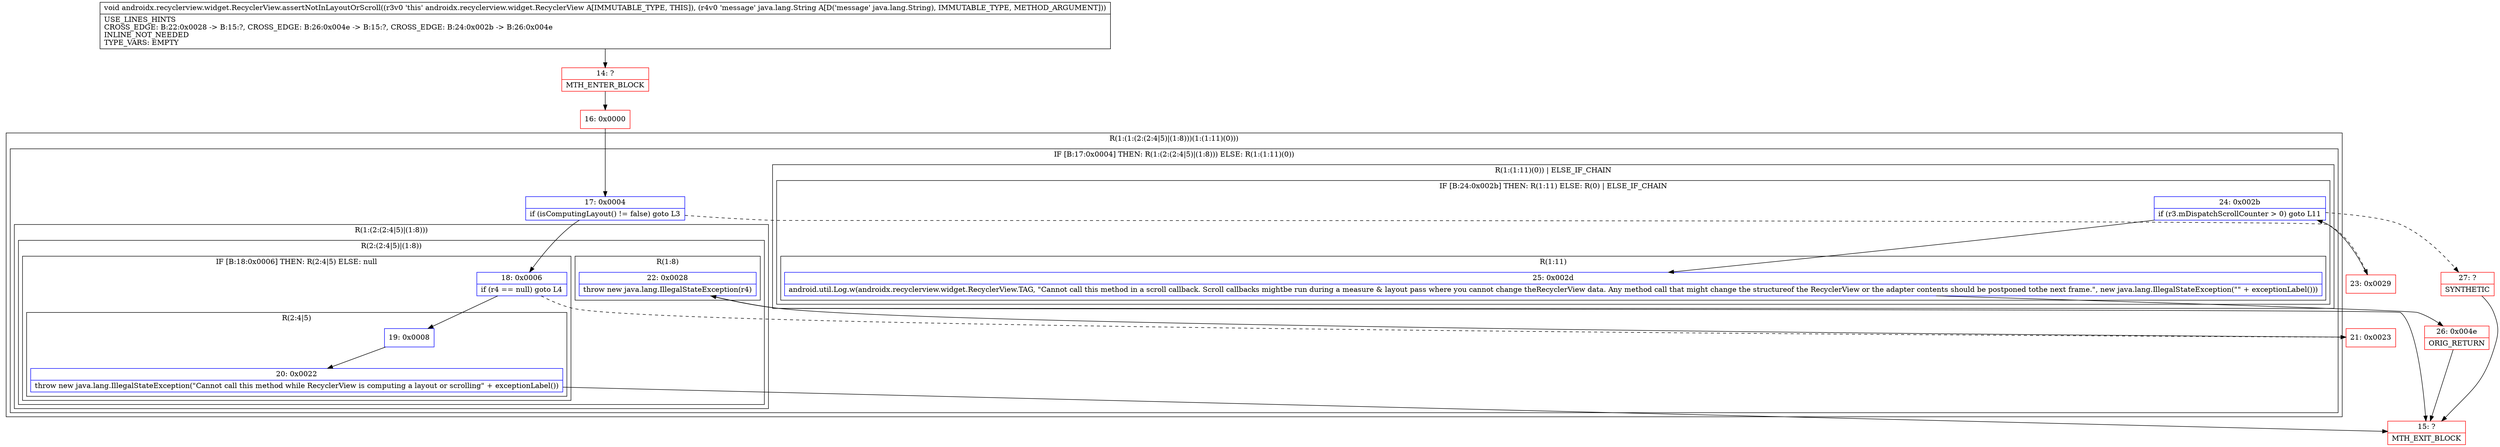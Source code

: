 digraph "CFG forandroidx.recyclerview.widget.RecyclerView.assertNotInLayoutOrScroll(Ljava\/lang\/String;)V" {
subgraph cluster_Region_413813505 {
label = "R(1:(1:(2:(2:4|5)|(1:8)))(1:(1:11)(0)))";
node [shape=record,color=blue];
subgraph cluster_IfRegion_208174127 {
label = "IF [B:17:0x0004] THEN: R(1:(2:(2:4|5)|(1:8))) ELSE: R(1:(1:11)(0))";
node [shape=record,color=blue];
Node_17 [shape=record,label="{17\:\ 0x0004|if (isComputingLayout() != false) goto L3\l}"];
subgraph cluster_Region_1156751768 {
label = "R(1:(2:(2:4|5)|(1:8)))";
node [shape=record,color=blue];
subgraph cluster_Region_106453938 {
label = "R(2:(2:4|5)|(1:8))";
node [shape=record,color=blue];
subgraph cluster_IfRegion_1281419835 {
label = "IF [B:18:0x0006] THEN: R(2:4|5) ELSE: null";
node [shape=record,color=blue];
Node_18 [shape=record,label="{18\:\ 0x0006|if (r4 == null) goto L4\l}"];
subgraph cluster_Region_61243036 {
label = "R(2:4|5)";
node [shape=record,color=blue];
Node_19 [shape=record,label="{19\:\ 0x0008}"];
Node_20 [shape=record,label="{20\:\ 0x0022|throw new java.lang.IllegalStateException(\"Cannot call this method while RecyclerView is computing a layout or scrolling\" + exceptionLabel())\l}"];
}
}
subgraph cluster_Region_1384771857 {
label = "R(1:8)";
node [shape=record,color=blue];
Node_22 [shape=record,label="{22\:\ 0x0028|throw new java.lang.IllegalStateException(r4)\l}"];
}
}
}
subgraph cluster_Region_382252345 {
label = "R(1:(1:11)(0)) | ELSE_IF_CHAIN\l";
node [shape=record,color=blue];
subgraph cluster_IfRegion_1563600105 {
label = "IF [B:24:0x002b] THEN: R(1:11) ELSE: R(0) | ELSE_IF_CHAIN\l";
node [shape=record,color=blue];
Node_24 [shape=record,label="{24\:\ 0x002b|if (r3.mDispatchScrollCounter \> 0) goto L11\l}"];
subgraph cluster_Region_1842373453 {
label = "R(1:11)";
node [shape=record,color=blue];
Node_25 [shape=record,label="{25\:\ 0x002d|android.util.Log.w(androidx.recyclerview.widget.RecyclerView.TAG, \"Cannot call this method in a scroll callback. Scroll callbacks mightbe run during a measure & layout pass where you cannot change theRecyclerView data. Any method call that might change the structureof the RecyclerView or the adapter contents should be postponed tothe next frame.\", new java.lang.IllegalStateException(\"\" + exceptionLabel()))\l}"];
}
subgraph cluster_Region_1892419231 {
label = "R(0)";
node [shape=record,color=blue];
}
}
}
}
}
Node_14 [shape=record,color=red,label="{14\:\ ?|MTH_ENTER_BLOCK\l}"];
Node_16 [shape=record,color=red,label="{16\:\ 0x0000}"];
Node_15 [shape=record,color=red,label="{15\:\ ?|MTH_EXIT_BLOCK\l}"];
Node_21 [shape=record,color=red,label="{21\:\ 0x0023}"];
Node_23 [shape=record,color=red,label="{23\:\ 0x0029}"];
Node_26 [shape=record,color=red,label="{26\:\ 0x004e|ORIG_RETURN\l}"];
Node_27 [shape=record,color=red,label="{27\:\ ?|SYNTHETIC\l}"];
MethodNode[shape=record,label="{void androidx.recyclerview.widget.RecyclerView.assertNotInLayoutOrScroll((r3v0 'this' androidx.recyclerview.widget.RecyclerView A[IMMUTABLE_TYPE, THIS]), (r4v0 'message' java.lang.String A[D('message' java.lang.String), IMMUTABLE_TYPE, METHOD_ARGUMENT]))  | USE_LINES_HINTS\lCROSS_EDGE: B:22:0x0028 \-\> B:15:?, CROSS_EDGE: B:26:0x004e \-\> B:15:?, CROSS_EDGE: B:24:0x002b \-\> B:26:0x004e\lINLINE_NOT_NEEDED\lTYPE_VARS: EMPTY\l}"];
MethodNode -> Node_14;Node_17 -> Node_18;
Node_17 -> Node_23[style=dashed];
Node_18 -> Node_19;
Node_18 -> Node_21[style=dashed];
Node_19 -> Node_20;
Node_20 -> Node_15;
Node_22 -> Node_15;
Node_24 -> Node_25;
Node_24 -> Node_27[style=dashed];
Node_25 -> Node_26;
Node_14 -> Node_16;
Node_16 -> Node_17;
Node_21 -> Node_22;
Node_23 -> Node_24;
Node_26 -> Node_15;
Node_27 -> Node_15;
}

